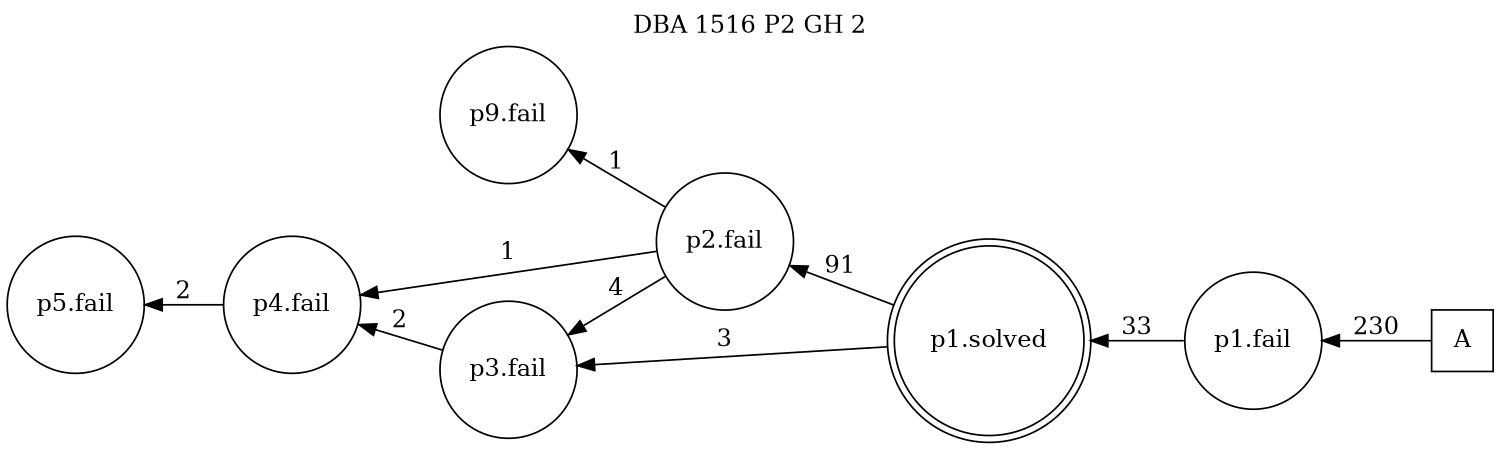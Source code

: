 digraph DBA_1516_P2_GH_2 {
labelloc="tl"
label= " DBA 1516 P2 GH 2 "
rankdir="RL";
graph [ size=" 10 , 10 !"]

"A" [shape="square" label="A"]
"p1.fail" [shape="circle" label="p1.fail"]
"p1.solved" [shape="doublecircle" label="p1.solved"]
"p2.fail" [shape="circle" label="p2.fail"]
"p3.fail" [shape="circle" label="p3.fail"]
"p4.fail" [shape="circle" label="p4.fail"]
"p5.fail" [shape="circle" label="p5.fail"]
"p9.fail" [shape="circle" label="p9.fail"]
"A" -> "p1.fail" [ label=230]
"p1.fail" -> "p1.solved" [ label=33]
"p1.solved" -> "p2.fail" [ label=91]
"p1.solved" -> "p3.fail" [ label=3]
"p2.fail" -> "p3.fail" [ label=4]
"p2.fail" -> "p4.fail" [ label=1]
"p2.fail" -> "p9.fail" [ label=1]
"p3.fail" -> "p4.fail" [ label=2]
"p4.fail" -> "p5.fail" [ label=2]
}
